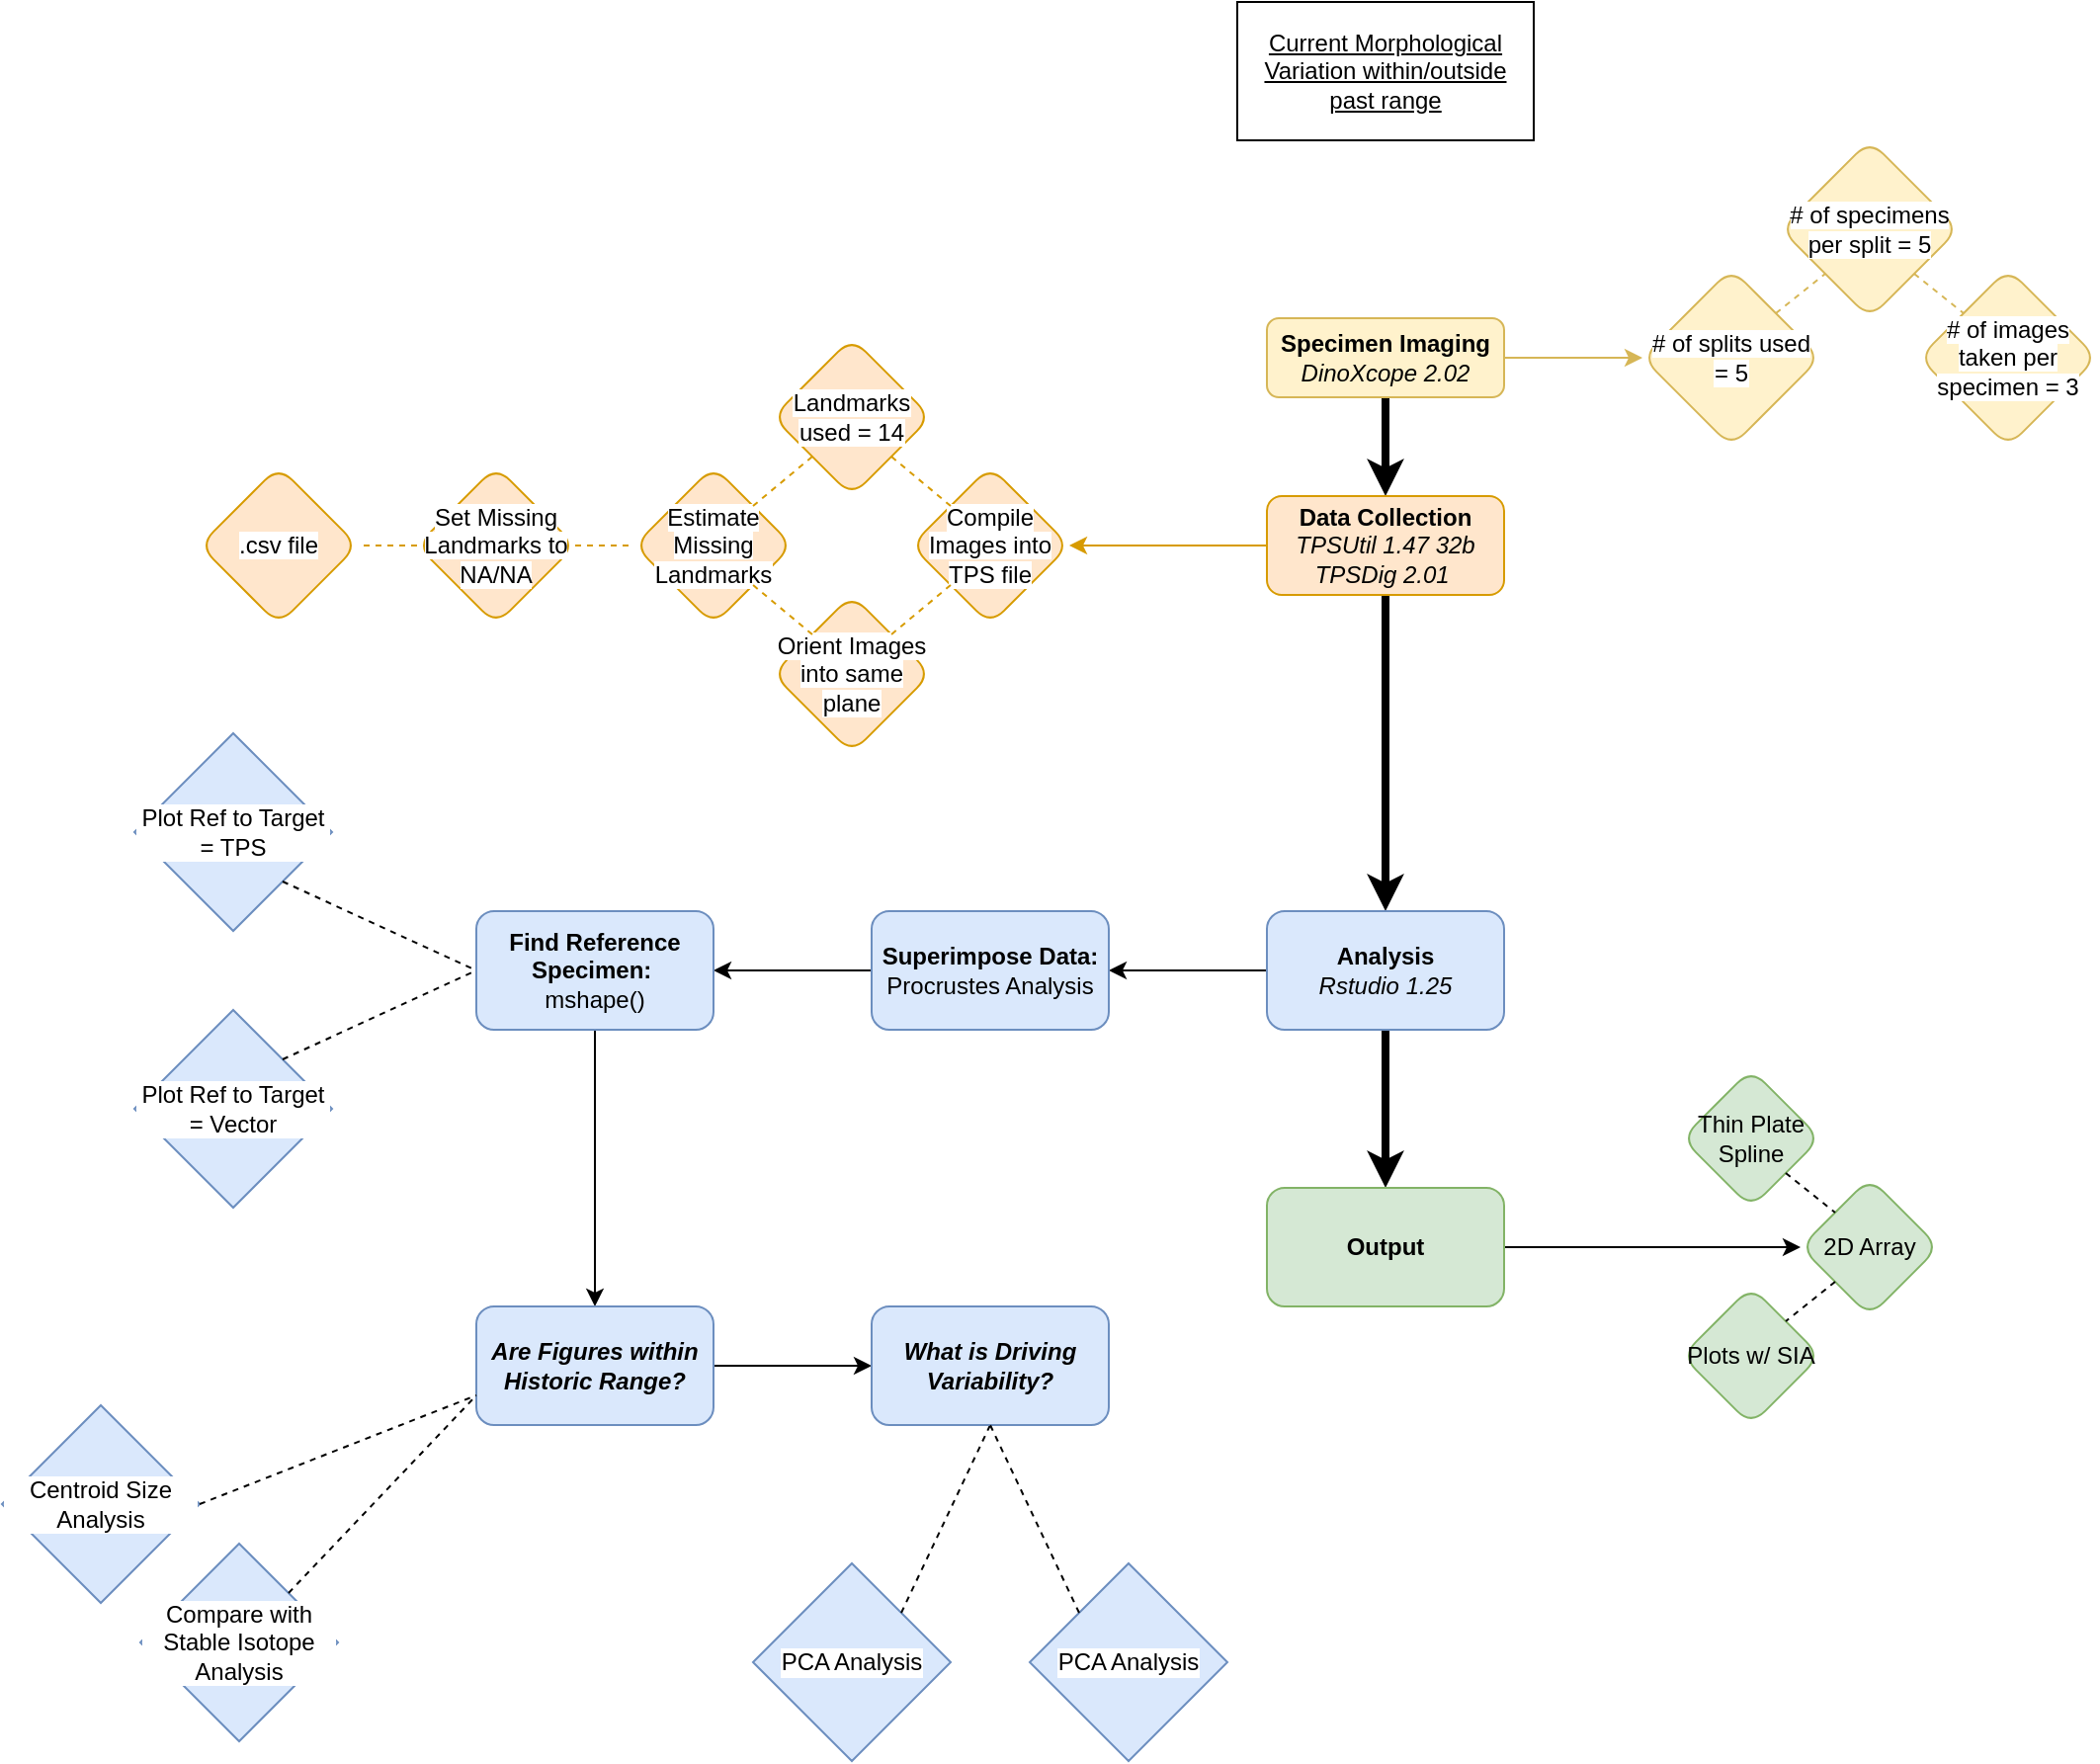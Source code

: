 <mxfile version="13.8.9" type="device"><diagram id="C5RBs43oDa-KdzZeNtuy" name="Page-1"><mxGraphModel dx="2056" dy="1816" grid="1" gridSize="10" guides="1" tooltips="1" connect="1" arrows="1" fold="1" page="1" pageScale="1" pageWidth="827" pageHeight="1169" math="0" shadow="0"><root><mxCell id="WIyWlLk6GJQsqaUBKTNV-0"/><mxCell id="WIyWlLk6GJQsqaUBKTNV-1" parent="WIyWlLk6GJQsqaUBKTNV-0"/><mxCell id="fGSY4xWlWrXZedbc50wA-0" style="edgeStyle=orthogonalEdgeStyle;rounded=0;orthogonalLoop=1;jettySize=auto;html=1;exitX=1;exitY=0.5;exitDx=0;exitDy=0;entryX=0;entryY=0.5;entryDx=0;entryDy=0;fillColor=#fff2cc;strokeColor=#d6b656;" parent="WIyWlLk6GJQsqaUBKTNV-1" source="WIyWlLk6GJQsqaUBKTNV-3" target="fGSY4xWlWrXZedbc50wA-4" edge="1"><mxGeometry relative="1" as="geometry"><mxPoint x="340" y="100" as="targetPoint"/><Array as="points"/></mxGeometry></mxCell><mxCell id="fGSY4xWlWrXZedbc50wA-15" style="edgeStyle=orthogonalEdgeStyle;rounded=0;orthogonalLoop=1;jettySize=auto;html=1;entryX=0.5;entryY=0;entryDx=0;entryDy=0;fillColor=#fff2cc;strokeWidth=4;" parent="WIyWlLk6GJQsqaUBKTNV-1" source="WIyWlLk6GJQsqaUBKTNV-3" target="fGSY4xWlWrXZedbc50wA-12" edge="1"><mxGeometry relative="1" as="geometry"/></mxCell><mxCell id="WIyWlLk6GJQsqaUBKTNV-3" value="&lt;b&gt;Specimen Imaging&lt;/b&gt;&lt;br&gt;&lt;i&gt;DinoXcope 2.02&lt;/i&gt;" style="rounded=1;whiteSpace=wrap;html=1;fontSize=12;glass=0;strokeWidth=1;shadow=0;fillColor=#fff2cc;strokeColor=#d6b656;" parent="WIyWlLk6GJQsqaUBKTNV-1" vertex="1"><mxGeometry x="160" y="80" width="120" height="40" as="geometry"/></mxCell><mxCell id="fGSY4xWlWrXZedbc50wA-4" value="&lt;span style=&quot;font-family: &amp;#34;helvetica&amp;#34; ; background-color: rgb(255 , 255 , 255)&quot;&gt;# of splits used = 5&lt;/span&gt;" style="rhombus;whiteSpace=wrap;html=1;fillColor=#fff2cc;strokeColor=#d6b656;rounded=1;" parent="WIyWlLk6GJQsqaUBKTNV-1" vertex="1"><mxGeometry x="350" y="55" width="90" height="90" as="geometry"/></mxCell><mxCell id="fGSY4xWlWrXZedbc50wA-6" value="&lt;span style=&quot;font-family: &amp;#34;helvetica&amp;#34; ; background-color: rgb(255 , 255 , 255)&quot;&gt;# of specimens per split = 5&lt;/span&gt;" style="rhombus;whiteSpace=wrap;html=1;fillColor=#fff2cc;strokeColor=#d6b656;rounded=1;" parent="WIyWlLk6GJQsqaUBKTNV-1" vertex="1"><mxGeometry x="420" y="-10" width="90" height="90" as="geometry"/></mxCell><mxCell id="fGSY4xWlWrXZedbc50wA-7" value="&lt;span style=&quot;background-color: rgb(255 , 255 , 255)&quot;&gt;# of images taken per specimen = 3&lt;/span&gt;" style="rhombus;whiteSpace=wrap;html=1;fillColor=#fff2cc;strokeColor=#d6b656;rounded=1;" parent="WIyWlLk6GJQsqaUBKTNV-1" vertex="1"><mxGeometry x="490" y="55" width="90" height="90" as="geometry"/></mxCell><mxCell id="fGSY4xWlWrXZedbc50wA-8" value="" style="endArrow=none;dashed=1;html=1;entryX=0;entryY=0;entryDx=0;entryDy=0;exitX=1;exitY=1;exitDx=0;exitDy=0;fillColor=#fff2cc;strokeColor=#d6b656;" parent="WIyWlLk6GJQsqaUBKTNV-1" source="fGSY4xWlWrXZedbc50wA-6" target="fGSY4xWlWrXZedbc50wA-7" edge="1"><mxGeometry width="50" height="50" relative="1" as="geometry"><mxPoint x="300" y="300" as="sourcePoint"/><mxPoint x="350" y="250" as="targetPoint"/></mxGeometry></mxCell><mxCell id="fGSY4xWlWrXZedbc50wA-11" value="" style="endArrow=none;dashed=1;html=1;entryX=0;entryY=1;entryDx=0;entryDy=0;exitX=1;exitY=0;exitDx=0;exitDy=0;fillColor=#fff2cc;strokeColor=#d6b656;" parent="WIyWlLk6GJQsqaUBKTNV-1" source="fGSY4xWlWrXZedbc50wA-4" target="fGSY4xWlWrXZedbc50wA-6" edge="1"><mxGeometry width="50" height="50" relative="1" as="geometry"><mxPoint x="507.5" y="77.5" as="sourcePoint"/><mxPoint x="542.5" y="87.5" as="targetPoint"/></mxGeometry></mxCell><mxCell id="fGSY4xWlWrXZedbc50wA-21" value="" style="edgeStyle=orthogonalEdgeStyle;rounded=0;orthogonalLoop=1;jettySize=auto;html=1;strokeWidth=4;" parent="WIyWlLk6GJQsqaUBKTNV-1" source="fGSY4xWlWrXZedbc50wA-12" target="fGSY4xWlWrXZedbc50wA-20" edge="1"><mxGeometry relative="1" as="geometry"/></mxCell><mxCell id="fGSY4xWlWrXZedbc50wA-28" style="edgeStyle=orthogonalEdgeStyle;rounded=0;orthogonalLoop=1;jettySize=auto;html=1;fillColor=#ffe6cc;strokeColor=#d79b00;" parent="WIyWlLk6GJQsqaUBKTNV-1" source="fGSY4xWlWrXZedbc50wA-12" target="fGSY4xWlWrXZedbc50wA-25" edge="1"><mxGeometry relative="1" as="geometry"/></mxCell><mxCell id="fGSY4xWlWrXZedbc50wA-12" value="&lt;b&gt;Data Collection&lt;br&gt;&lt;/b&gt;&lt;i&gt;TPSUtil 1.47 32b&lt;br&gt;TPSDig 2.01&amp;nbsp;&lt;br&gt;&lt;/i&gt;" style="rounded=1;whiteSpace=wrap;html=1;fontSize=12;glass=0;strokeWidth=1;shadow=0;fillColor=#ffe6cc;strokeColor=#d79b00;" parent="WIyWlLk6GJQsqaUBKTNV-1" vertex="1"><mxGeometry x="160" y="170" width="120" height="50" as="geometry"/></mxCell><mxCell id="fGSY4xWlWrXZedbc50wA-41" value="" style="edgeStyle=orthogonalEdgeStyle;rounded=0;orthogonalLoop=1;jettySize=auto;html=1;" parent="WIyWlLk6GJQsqaUBKTNV-1" source="fGSY4xWlWrXZedbc50wA-20" target="fGSY4xWlWrXZedbc50wA-40" edge="1"><mxGeometry relative="1" as="geometry"/></mxCell><mxCell id="Dw2xcqSwj1ehYeh-ViFP-4" value="" style="edgeStyle=orthogonalEdgeStyle;rounded=0;orthogonalLoop=1;jettySize=auto;html=1;jumpSize=6;strokeWidth=4;" edge="1" parent="WIyWlLk6GJQsqaUBKTNV-1" source="fGSY4xWlWrXZedbc50wA-20" target="Dw2xcqSwj1ehYeh-ViFP-3"><mxGeometry relative="1" as="geometry"/></mxCell><mxCell id="fGSY4xWlWrXZedbc50wA-20" value="&lt;b&gt;Analysis&lt;/b&gt;&lt;br&gt;&lt;i&gt;Rstudio 1.25&lt;/i&gt;" style="whiteSpace=wrap;html=1;rounded=1;shadow=0;strokeColor=#6c8ebf;strokeWidth=1;fillColor=#dae8fc;glass=0;" parent="WIyWlLk6GJQsqaUBKTNV-1" vertex="1"><mxGeometry x="160" y="380" width="120" height="60" as="geometry"/></mxCell><mxCell id="fGSY4xWlWrXZedbc50wA-22" value="&lt;span style=&quot;background-color: rgb(255 , 255 , 255)&quot;&gt;Estimate Missing Landmarks&lt;/span&gt;" style="rhombus;whiteSpace=wrap;html=1;rounded=1;shadow=0;strokeColor=#d79b00;strokeWidth=1;fillColor=#ffe6cc;glass=0;" parent="WIyWlLk6GJQsqaUBKTNV-1" vertex="1"><mxGeometry x="-160" y="155" width="80" height="80" as="geometry"/></mxCell><mxCell id="fGSY4xWlWrXZedbc50wA-24" value="&lt;span style=&quot;background-color: rgb(255 , 255 , 255)&quot;&gt;Landmarks used = 14&lt;/span&gt;" style="rhombus;whiteSpace=wrap;html=1;rounded=1;shadow=0;strokeColor=#d79b00;strokeWidth=1;fillColor=#ffe6cc;glass=0;" parent="WIyWlLk6GJQsqaUBKTNV-1" vertex="1"><mxGeometry x="-90" y="90" width="80" height="80" as="geometry"/></mxCell><mxCell id="fGSY4xWlWrXZedbc50wA-25" value="&lt;span style=&quot;background-color: rgb(255 , 255 , 255)&quot;&gt;Compile Images into TPS file&lt;/span&gt;" style="rhombus;whiteSpace=wrap;html=1;rounded=1;shadow=0;strokeColor=#d79b00;strokeWidth=1;fillColor=#ffe6cc;glass=0;" parent="WIyWlLk6GJQsqaUBKTNV-1" vertex="1"><mxGeometry x="-20" y="155" width="80" height="80" as="geometry"/></mxCell><mxCell id="fGSY4xWlWrXZedbc50wA-26" value="" style="endArrow=none;dashed=1;html=1;entryX=0;entryY=1;entryDx=0;entryDy=0;exitX=1;exitY=0;exitDx=0;exitDy=0;fillColor=#ffe6cc;strokeColor=#d79b00;" parent="WIyWlLk6GJQsqaUBKTNV-1" source="fGSY4xWlWrXZedbc50wA-22" target="fGSY4xWlWrXZedbc50wA-24" edge="1"><mxGeometry width="50" height="50" relative="1" as="geometry"><mxPoint x="-87.5" y="-32.5" as="sourcePoint"/><mxPoint x="-62.5" y="-52.5" as="targetPoint"/></mxGeometry></mxCell><mxCell id="fGSY4xWlWrXZedbc50wA-27" value="" style="endArrow=none;dashed=1;html=1;entryX=1;entryY=1;entryDx=0;entryDy=0;exitX=0;exitY=0;exitDx=0;exitDy=0;fillColor=#ffe6cc;strokeColor=#d79b00;" parent="WIyWlLk6GJQsqaUBKTNV-1" source="fGSY4xWlWrXZedbc50wA-25" target="fGSY4xWlWrXZedbc50wA-24" edge="1"><mxGeometry width="50" height="50" relative="1" as="geometry"><mxPoint x="-90" y="180" as="sourcePoint"/><mxPoint x="-60" y="160" as="targetPoint"/></mxGeometry></mxCell><mxCell id="fGSY4xWlWrXZedbc50wA-29" value="&lt;span style=&quot;background-color: rgb(255 , 255 , 255)&quot;&gt;.csv file&lt;/span&gt;" style="rhombus;whiteSpace=wrap;html=1;rounded=1;shadow=0;strokeColor=#d79b00;strokeWidth=1;fillColor=#ffe6cc;glass=0;" parent="WIyWlLk6GJQsqaUBKTNV-1" vertex="1"><mxGeometry x="-380" y="155" width="80" height="80" as="geometry"/></mxCell><mxCell id="fGSY4xWlWrXZedbc50wA-30" value="&lt;span style=&quot;background-color: rgb(255 , 255 , 255)&quot;&gt;Orient Images into same plane&lt;/span&gt;" style="rhombus;whiteSpace=wrap;html=1;rounded=1;shadow=0;strokeColor=#d79b00;strokeWidth=1;fillColor=#ffe6cc;glass=0;" parent="WIyWlLk6GJQsqaUBKTNV-1" vertex="1"><mxGeometry x="-90" y="220" width="80" height="80" as="geometry"/></mxCell><mxCell id="fGSY4xWlWrXZedbc50wA-31" value="&lt;span style=&quot;background-color: rgb(255 , 255 , 255)&quot;&gt;Set Missing Landmarks to NA/NA&lt;/span&gt;" style="rhombus;whiteSpace=wrap;html=1;rounded=1;shadow=0;strokeColor=#d79b00;strokeWidth=1;fillColor=#ffe6cc;glass=0;" parent="WIyWlLk6GJQsqaUBKTNV-1" vertex="1"><mxGeometry x="-270" y="155" width="80" height="80" as="geometry"/></mxCell><mxCell id="fGSY4xWlWrXZedbc50wA-33" value="" style="endArrow=none;dashed=1;html=1;entryX=0;entryY=0.5;entryDx=0;entryDy=0;exitX=1;exitY=0.5;exitDx=0;exitDy=0;fillColor=#ffe6cc;strokeColor=#d79b00;" parent="WIyWlLk6GJQsqaUBKTNV-1" source="fGSY4xWlWrXZedbc50wA-31" target="fGSY4xWlWrXZedbc50wA-22" edge="1"><mxGeometry width="50" height="50" relative="1" as="geometry"><mxPoint x="-90" y="285" as="sourcePoint"/><mxPoint x="-60" y="265" as="targetPoint"/></mxGeometry></mxCell><mxCell id="fGSY4xWlWrXZedbc50wA-34" value="" style="endArrow=none;dashed=1;html=1;entryX=1;entryY=0;entryDx=0;entryDy=0;exitX=0;exitY=1;exitDx=0;exitDy=0;fillColor=#ffe6cc;strokeColor=#d79b00;" parent="WIyWlLk6GJQsqaUBKTNV-1" source="fGSY4xWlWrXZedbc50wA-25" target="fGSY4xWlWrXZedbc50wA-30" edge="1"><mxGeometry width="50" height="50" relative="1" as="geometry"><mxPoint x="-90" y="185" as="sourcePoint"/><mxPoint x="-60" y="160" as="targetPoint"/></mxGeometry></mxCell><mxCell id="fGSY4xWlWrXZedbc50wA-35" value="" style="endArrow=none;dashed=1;html=1;entryX=1;entryY=1;entryDx=0;entryDy=0;exitX=0;exitY=0;exitDx=0;exitDy=0;fillColor=#ffe6cc;strokeColor=#d79b00;" parent="WIyWlLk6GJQsqaUBKTNV-1" source="fGSY4xWlWrXZedbc50wA-30" target="fGSY4xWlWrXZedbc50wA-22" edge="1"><mxGeometry width="50" height="50" relative="1" as="geometry"><mxPoint x="10" y="225" as="sourcePoint"/><mxPoint x="-20" y="250" as="targetPoint"/></mxGeometry></mxCell><mxCell id="fGSY4xWlWrXZedbc50wA-36" value="" style="endArrow=none;dashed=1;html=1;entryX=1;entryY=0.5;entryDx=0;entryDy=0;fillColor=#ffe6cc;strokeColor=#d79b00;" parent="WIyWlLk6GJQsqaUBKTNV-1" source="fGSY4xWlWrXZedbc50wA-31" target="fGSY4xWlWrXZedbc50wA-29" edge="1"><mxGeometry width="50" height="50" relative="1" as="geometry"><mxPoint x="-87.5" y="72.5" as="sourcePoint"/><mxPoint x="-62.5" y="52.5" as="targetPoint"/></mxGeometry></mxCell><mxCell id="fGSY4xWlWrXZedbc50wA-38" value="&lt;u&gt;Current Morphological Variation within/outside past range&lt;/u&gt;" style="rounded=0;whiteSpace=wrap;html=1;glass=0;" parent="WIyWlLk6GJQsqaUBKTNV-1" vertex="1"><mxGeometry x="145" y="-80" width="150" height="70" as="geometry"/></mxCell><mxCell id="fGSY4xWlWrXZedbc50wA-43" value="" style="edgeStyle=orthogonalEdgeStyle;rounded=0;orthogonalLoop=1;jettySize=auto;html=1;" parent="WIyWlLk6GJQsqaUBKTNV-1" source="fGSY4xWlWrXZedbc50wA-40" target="fGSY4xWlWrXZedbc50wA-42" edge="1"><mxGeometry relative="1" as="geometry"/></mxCell><mxCell id="fGSY4xWlWrXZedbc50wA-40" value="&lt;b&gt;Superimpose Data: &lt;/b&gt;Procrustes Analysis" style="whiteSpace=wrap;html=1;rounded=1;shadow=0;strokeColor=#6c8ebf;strokeWidth=1;fillColor=#dae8fc;glass=0;" parent="WIyWlLk6GJQsqaUBKTNV-1" vertex="1"><mxGeometry x="-40" y="380" width="120" height="60" as="geometry"/></mxCell><mxCell id="fGSY4xWlWrXZedbc50wA-47" value="" style="edgeStyle=orthogonalEdgeStyle;rounded=0;orthogonalLoop=1;jettySize=auto;html=1;" parent="WIyWlLk6GJQsqaUBKTNV-1" source="fGSY4xWlWrXZedbc50wA-42" target="fGSY4xWlWrXZedbc50wA-46" edge="1"><mxGeometry relative="1" as="geometry"/></mxCell><mxCell id="fGSY4xWlWrXZedbc50wA-42" value="&lt;b&gt;Find Reference Specimen:&amp;nbsp;&lt;br&gt;&lt;/b&gt;mshape()" style="whiteSpace=wrap;html=1;rounded=1;shadow=0;strokeColor=#6c8ebf;strokeWidth=1;fillColor=#dae8fc;glass=0;" parent="WIyWlLk6GJQsqaUBKTNV-1" vertex="1"><mxGeometry x="-240" y="380" width="120" height="60" as="geometry"/></mxCell><mxCell id="fGSY4xWlWrXZedbc50wA-59" value="" style="edgeStyle=orthogonalEdgeStyle;rounded=0;orthogonalLoop=1;jettySize=auto;html=1;labelBackgroundColor=#ffffff;fontColor=#000000;" parent="WIyWlLk6GJQsqaUBKTNV-1" source="fGSY4xWlWrXZedbc50wA-46" target="fGSY4xWlWrXZedbc50wA-58" edge="1"><mxGeometry relative="1" as="geometry"/></mxCell><mxCell id="fGSY4xWlWrXZedbc50wA-46" value="&lt;b&gt;&lt;i&gt;Are Figures within Historic Range?&lt;/i&gt;&lt;/b&gt;" style="whiteSpace=wrap;html=1;rounded=1;shadow=0;strokeColor=#6c8ebf;strokeWidth=1;fillColor=#dae8fc;glass=0;" parent="WIyWlLk6GJQsqaUBKTNV-1" vertex="1"><mxGeometry x="-240" y="580" width="120" height="60" as="geometry"/></mxCell><mxCell id="fGSY4xWlWrXZedbc50wA-48" value="Plot Ref to Target = TPS" style="rhombus;whiteSpace=wrap;html=1;rounded=0;glass=0;labelBackgroundColor=#ffffff;fillColor=#dae8fc;strokeColor=#6c8ebf;" parent="WIyWlLk6GJQsqaUBKTNV-1" vertex="1"><mxGeometry x="-413" y="290" width="100" height="100" as="geometry"/></mxCell><mxCell id="fGSY4xWlWrXZedbc50wA-49" value="Plot Ref to Target = Vector" style="rhombus;whiteSpace=wrap;html=1;rounded=0;glass=0;labelBackgroundColor=#ffffff;fillColor=#dae8fc;strokeColor=#6c8ebf;" parent="WIyWlLk6GJQsqaUBKTNV-1" vertex="1"><mxGeometry x="-413" y="430" width="100" height="100" as="geometry"/></mxCell><mxCell id="fGSY4xWlWrXZedbc50wA-50" value="" style="endArrow=none;dashed=1;html=1;exitX=1;exitY=1;exitDx=0;exitDy=0;entryX=0;entryY=0.5;entryDx=0;entryDy=0;" parent="WIyWlLk6GJQsqaUBKTNV-1" source="fGSY4xWlWrXZedbc50wA-48" target="fGSY4xWlWrXZedbc50wA-42" edge="1"><mxGeometry width="50" height="50" relative="1" as="geometry"><mxPoint x="-100" y="440" as="sourcePoint"/><mxPoint x="-50" y="390" as="targetPoint"/></mxGeometry></mxCell><mxCell id="fGSY4xWlWrXZedbc50wA-51" value="" style="endArrow=none;dashed=1;html=1;exitX=1;exitY=0;exitDx=0;exitDy=0;entryX=0;entryY=0.5;entryDx=0;entryDy=0;" parent="WIyWlLk6GJQsqaUBKTNV-1" source="fGSY4xWlWrXZedbc50wA-49" target="fGSY4xWlWrXZedbc50wA-42" edge="1"><mxGeometry width="50" height="50" relative="1" as="geometry"><mxPoint x="-290" y="380" as="sourcePoint"/><mxPoint x="-230" y="420" as="targetPoint"/></mxGeometry></mxCell><mxCell id="fGSY4xWlWrXZedbc50wA-52" value="Centroid Size Analysis" style="rhombus;whiteSpace=wrap;html=1;rounded=0;glass=0;labelBackgroundColor=#ffffff;fillColor=#dae8fc;strokeColor=#6c8ebf;" parent="WIyWlLk6GJQsqaUBKTNV-1" vertex="1"><mxGeometry x="-480" y="630" width="100" height="100" as="geometry"/></mxCell><mxCell id="fGSY4xWlWrXZedbc50wA-53" value="PCA Analysis" style="rhombus;whiteSpace=wrap;html=1;rounded=0;glass=0;labelBackgroundColor=#ffffff;fillColor=#dae8fc;strokeColor=#6c8ebf;" parent="WIyWlLk6GJQsqaUBKTNV-1" vertex="1"><mxGeometry x="-100" y="710" width="100" height="100" as="geometry"/></mxCell><mxCell id="fGSY4xWlWrXZedbc50wA-54" value="" style="endArrow=none;dashed=1;html=1;exitX=1;exitY=0.5;exitDx=0;exitDy=0;entryX=0;entryY=0.75;entryDx=0;entryDy=0;" parent="WIyWlLk6GJQsqaUBKTNV-1" source="fGSY4xWlWrXZedbc50wA-52" target="fGSY4xWlWrXZedbc50wA-46" edge="1"><mxGeometry width="50" height="50" relative="1" as="geometry"><mxPoint x="-50" y="830" as="sourcePoint"/><mxPoint x="-190" y="800" as="targetPoint"/></mxGeometry></mxCell><mxCell id="fGSY4xWlWrXZedbc50wA-55" value="" style="endArrow=none;dashed=1;html=1;exitX=1;exitY=0;exitDx=0;exitDy=0;entryX=0.5;entryY=1;entryDx=0;entryDy=0;" parent="WIyWlLk6GJQsqaUBKTNV-1" source="fGSY4xWlWrXZedbc50wA-53" edge="1" target="fGSY4xWlWrXZedbc50wA-58"><mxGeometry width="50" height="50" relative="1" as="geometry"><mxPoint y="770" as="sourcePoint"/><mxPoint y="640" as="targetPoint"/></mxGeometry></mxCell><mxCell id="fGSY4xWlWrXZedbc50wA-56" value="Compare with Stable Isotope Analysis" style="rhombus;whiteSpace=wrap;html=1;rounded=0;glass=0;labelBackgroundColor=#ffffff;fillColor=#dae8fc;strokeColor=#6c8ebf;" parent="WIyWlLk6GJQsqaUBKTNV-1" vertex="1"><mxGeometry x="-410" y="700" width="100" height="100" as="geometry"/></mxCell><mxCell id="fGSY4xWlWrXZedbc50wA-57" value="" style="endArrow=none;dashed=1;html=1;exitX=1;exitY=0;exitDx=0;exitDy=0;entryX=0;entryY=0.75;entryDx=0;entryDy=0;" parent="WIyWlLk6GJQsqaUBKTNV-1" source="fGSY4xWlWrXZedbc50wA-56" target="fGSY4xWlWrXZedbc50wA-46" edge="1"><mxGeometry width="50" height="50" relative="1" as="geometry"><mxPoint x="-120" y="780" as="sourcePoint"/><mxPoint x="-120" y="650" as="targetPoint"/></mxGeometry></mxCell><mxCell id="fGSY4xWlWrXZedbc50wA-58" value="&lt;b&gt;&lt;i&gt;What is Driving Variability?&lt;/i&gt;&lt;/b&gt;" style="whiteSpace=wrap;html=1;rounded=1;shadow=0;strokeColor=#6c8ebf;strokeWidth=1;fillColor=#dae8fc;glass=0;" parent="WIyWlLk6GJQsqaUBKTNV-1" vertex="1"><mxGeometry x="-40" y="580" width="120" height="60" as="geometry"/></mxCell><mxCell id="Dw2xcqSwj1ehYeh-ViFP-0" value="PCA Analysis" style="rhombus;whiteSpace=wrap;html=1;rounded=0;glass=0;labelBackgroundColor=#ffffff;fillColor=#dae8fc;strokeColor=#6c8ebf;" vertex="1" parent="WIyWlLk6GJQsqaUBKTNV-1"><mxGeometry x="40" y="710" width="100" height="100" as="geometry"/></mxCell><mxCell id="Dw2xcqSwj1ehYeh-ViFP-2" value="" style="endArrow=none;dashed=1;html=1;exitX=0;exitY=0;exitDx=0;exitDy=0;entryX=0.5;entryY=1;entryDx=0;entryDy=0;" edge="1" parent="WIyWlLk6GJQsqaUBKTNV-1" source="Dw2xcqSwj1ehYeh-ViFP-0" target="fGSY4xWlWrXZedbc50wA-58"><mxGeometry width="50" height="50" relative="1" as="geometry"><mxPoint x="110" y="540" as="sourcePoint"/><mxPoint x="160" y="490" as="targetPoint"/></mxGeometry></mxCell><mxCell id="Dw2xcqSwj1ehYeh-ViFP-12" value="" style="edgeStyle=orthogonalEdgeStyle;rounded=0;jumpSize=6;orthogonalLoop=1;jettySize=auto;html=1;strokeColor=#000000;strokeWidth=1;" edge="1" parent="WIyWlLk6GJQsqaUBKTNV-1" source="Dw2xcqSwj1ehYeh-ViFP-3" target="Dw2xcqSwj1ehYeh-ViFP-11"><mxGeometry relative="1" as="geometry"/></mxCell><mxCell id="Dw2xcqSwj1ehYeh-ViFP-3" value="&lt;b&gt;Output&lt;/b&gt;" style="whiteSpace=wrap;html=1;rounded=1;shadow=0;strokeColor=#82b366;strokeWidth=1;fillColor=#d5e8d4;glass=0;" vertex="1" parent="WIyWlLk6GJQsqaUBKTNV-1"><mxGeometry x="160" y="520" width="120" height="60" as="geometry"/></mxCell><mxCell id="Dw2xcqSwj1ehYeh-ViFP-11" value="2D Array" style="rhombus;whiteSpace=wrap;html=1;rounded=1;shadow=0;strokeColor=#82b366;strokeWidth=1;fillColor=#d5e8d4;glass=0;" vertex="1" parent="WIyWlLk6GJQsqaUBKTNV-1"><mxGeometry x="430" y="515" width="70" height="70" as="geometry"/></mxCell><mxCell id="Dw2xcqSwj1ehYeh-ViFP-13" value="Thin Plate Spline" style="rhombus;whiteSpace=wrap;html=1;rounded=1;shadow=0;strokeColor=#82b366;strokeWidth=1;fillColor=#d5e8d4;glass=0;" vertex="1" parent="WIyWlLk6GJQsqaUBKTNV-1"><mxGeometry x="370" y="460" width="70" height="70" as="geometry"/></mxCell><mxCell id="Dw2xcqSwj1ehYeh-ViFP-15" value="Plots w/ SIA" style="rhombus;whiteSpace=wrap;html=1;rounded=1;shadow=0;strokeColor=#82b366;strokeWidth=1;fillColor=#d5e8d4;glass=0;" vertex="1" parent="WIyWlLk6GJQsqaUBKTNV-1"><mxGeometry x="370" y="570" width="70" height="70" as="geometry"/></mxCell><mxCell id="Dw2xcqSwj1ehYeh-ViFP-19" value="" style="endArrow=none;dashed=1;html=1;strokeColor=#000000;strokeWidth=1;entryX=0;entryY=0;entryDx=0;entryDy=0;exitX=1;exitY=1;exitDx=0;exitDy=0;" edge="1" parent="WIyWlLk6GJQsqaUBKTNV-1" source="Dw2xcqSwj1ehYeh-ViFP-13" target="Dw2xcqSwj1ehYeh-ViFP-11"><mxGeometry width="50" height="50" relative="1" as="geometry"><mxPoint x="120" y="480" as="sourcePoint"/><mxPoint x="170" y="430" as="targetPoint"/></mxGeometry></mxCell><mxCell id="Dw2xcqSwj1ehYeh-ViFP-20" value="" style="endArrow=none;dashed=1;html=1;strokeColor=#000000;strokeWidth=1;entryX=1;entryY=0;entryDx=0;entryDy=0;exitX=0;exitY=1;exitDx=0;exitDy=0;" edge="1" parent="WIyWlLk6GJQsqaUBKTNV-1" source="Dw2xcqSwj1ehYeh-ViFP-11" target="Dw2xcqSwj1ehYeh-ViFP-15"><mxGeometry width="50" height="50" relative="1" as="geometry"><mxPoint x="432.5" y="522.5" as="sourcePoint"/><mxPoint x="457.5" y="542.5" as="targetPoint"/></mxGeometry></mxCell></root></mxGraphModel></diagram></mxfile>